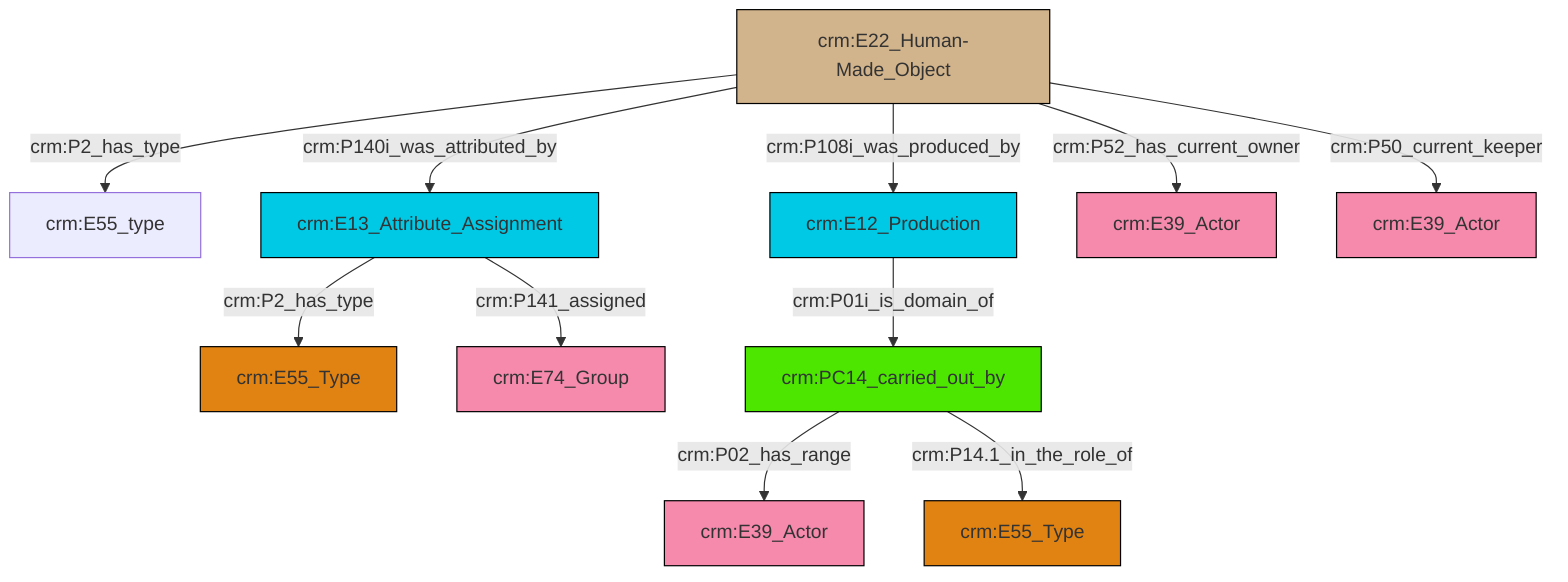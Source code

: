 graph TD
classDef Literal fill:#f2f2f2,stroke:#000000;
classDef CRM_Entity fill:#FFFFFF,stroke:#000000;
classDef Temporal_Entity fill:#00C9E6, stroke:#000000;
classDef Type fill:#E18312, stroke:#000000;
classDef Time-Span fill:#2C9C91, stroke:#000000;
classDef Appellation fill:#FFEB7F, stroke:#000000;
classDef Place fill:#008836, stroke:#000000;
classDef Persistent_Item fill:#B266B2, stroke:#000000;
classDef Conceptual_Object fill:#FFD700, stroke:#000000;
classDef Physical_Thing fill:#D2B48C, stroke:#000000;
classDef Actor fill:#f58aad, stroke:#000000;
classDef PC_Classes fill:#4ce600, stroke:#000000;
classDef Multi fill:#cccccc,stroke:#000000;

2["crm:E22_Human-Made_Object"]:::Physical_Thing -->|crm:P2_has_type| 3["crm:E55_type"]:::Default
2["crm:E22_Human-Made_Object"]:::Physical_Thing -->|crm:P140i_was_attributed_by| 6["crm:E13_Attribute_Assignment"]:::Temporal_Entity
7["crm:E12_Production"]:::Temporal_Entity -->|crm:P01i_is_domain_of| 4["crm:PC14_carried_out_by"]:::PC_Classes
2["crm:E22_Human-Made_Object"]:::Physical_Thing -->|crm:P108i_was_produced_by| 7["crm:E12_Production"]:::Temporal_Entity
4["crm:PC14_carried_out_by"]:::PC_Classes -->|crm:P02_has_range| 15["crm:E39_Actor"]:::Actor
2["crm:E22_Human-Made_Object"]:::Physical_Thing -->|crm:P52_has_current_owner| 11["crm:E39_Actor"]:::Actor
2["crm:E22_Human-Made_Object"]:::Physical_Thing -->|crm:P50_current_keeper| 16["crm:E39_Actor"]:::Actor
6["crm:E13_Attribute_Assignment"]:::Temporal_Entity -->|crm:P2_has_type| 0["crm:E55_Type"]:::Type
6["crm:E13_Attribute_Assignment"]:::Temporal_Entity -->|crm:P141_assigned| 13["crm:E74_Group"]:::Actor
4["crm:PC14_carried_out_by"]:::PC_Classes -->|crm:P14.1_in_the_role_of| 8["crm:E55_Type"]:::Type